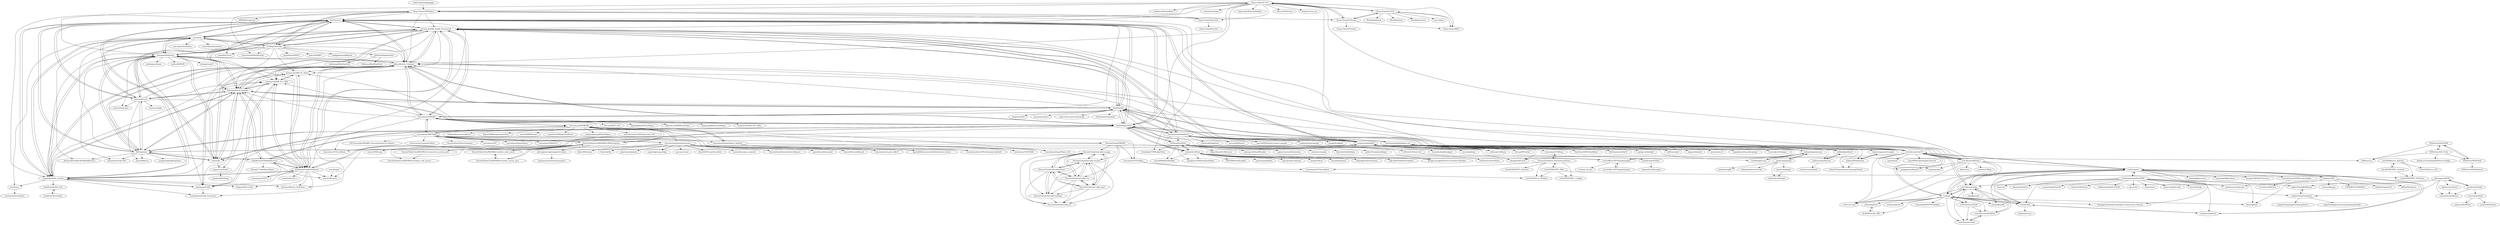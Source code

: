 digraph G {
"Chuyu-Team/VC-LTL" -> "Chuyu-Team/VC-LTL5"
"Chuyu-Team/VC-LTL" -> "Chuyu-Team/CPPHelper"
"Chuyu-Team/VC-LTL" -> "Chuyu-Team/YY-Thunks"
"Chuyu-Team/VC-LTL" -> "Chuyu-Team/NativeLib"
"Chuyu-Team/VC-LTL" -> "rwfpl/rewolf-wow64ext" ["e"=1]
"Chuyu-Team/VC-LTL" -> "SOUI2/soui"
"Chuyu-Team/VC-LTL" -> "netease-im/NIM_Duilib_Framework"
"Chuyu-Team/VC-LTL" -> "mohuihui/antispy" ["e"=1]
"Chuyu-Team/VC-LTL" -> "Chuyu-Team/MINT"
"Chuyu-Team/VC-LTL" -> "fanfeilong/cefutil"
"Chuyu-Team/VC-LTL" -> "fancycode/MemoryModule" ["e"=1]
"Chuyu-Team/VC-LTL" -> "blueantst/DuiVision"
"Chuyu-Team/VC-LTL" -> "Microsoft/Detours" ["e"=1]
"Chuyu-Team/VC-LTL" -> "hzqst/unicorn_pe" ["e"=1]
"Chuyu-Team/VC-LTL" -> "qdtroy/DuiLib_Ultimate"
"vczh-libraries/GacUI" -> "vczh-libraries/Release"
"vczh-libraries/GacUI" -> "duilib/duilib"
"vczh-libraries/GacUI" -> "vczh-libraries/Vlpp"
"vczh-libraries/GacUI" -> "gongminmin/KlayGE" ["e"=1]
"vczh-libraries/GacUI" -> "cnjinhao/nana" ["e"=1]
"vczh-libraries/GacUI" -> "vczh/gac"
"vczh-libraries/GacUI" -> "SOUI2/soui"
"vczh-libraries/GacUI" -> "netease-im/NIM_Duilib_Framework"
"vczh-libraries/GacUI" -> "weolar/miniblink49"
"vczh-libraries/GacUI" -> "vczh/vczh_toys" ["e"=1]
"vczh-libraries/GacUI" -> "vczh/tinymoe"
"vczh-libraries/GacUI" -> "ejoy/ejoy2d" ["e"=1]
"vczh-libraries/GacUI" -> "Chuyu-Team/VC-LTL"
"vczh-libraries/GacUI" -> "wuye9036/CppTemplateTutorial" ["e"=1]
"vczh-libraries/GacUI" -> "idea4good/GuiLite" ["e"=1]
"duilib/duilib" -> "netease-im/NIM_Duilib_Framework"
"duilib/duilib" -> "qdtroy/DuiLib_Ultimate"
"duilib/duilib" -> "SOUI2/soui"
"duilib/duilib" -> "weolar/miniblink49"
"duilib/duilib" -> "redrains/DuiLib_Redrain"
"duilib/duilib" -> "tencentyun/TIMSDK"
"duilib/duilib" -> "vczh-libraries/GacUI"
"duilib/duilib" -> "open-source-parsers/jsoncpp" ["e"=1]
"duilib/duilib" -> "fanfeilong/cefutil"
"duilib/duilib" -> "blueantst/DuiVision"
"duilib/duilib" -> "leethomason/tinyxml2" ["e"=1]
"duilib/duilib" -> "idea4good/GuiLite" ["e"=1]
"duilib/duilib" -> "chromiumembedded/cef"
"duilib/duilib" -> "wang-bin/QtAV" ["e"=1]
"duilib/duilib" -> "pocoproject/poco" ["e"=1]
"Chuyu-Team/VC-LTL5" -> "Chuyu-Team/YY-Thunks"
"Chuyu-Team/VC-LTL5" -> "Chuyu-Team/VC-LTL"
"Chuyu-Team/VC-LTL5" -> "Chuyu-Team/MINT"
"Chuyu-Team/VC-LTL5" -> "MiroKaku/Veil" ["e"=1]
"Chuyu-Team/VC-LTL5" -> "MiroKaku/ucxxrt" ["e"=1]
"Chuyu-Team/VC-LTL5" -> "jxy-s/stlkrn" ["e"=1]
"Chuyu-Team/VC-LTL5" -> "MiroKaku/libwsk" ["e"=1]
"TencentVideoCloudMLVBDev/webrtc_web_source" -> "TencentVideoCloudMLVBDev/webrtc_server_java"
"weolar/miniblink49" -> "duilib/duilib"
"weolar/miniblink49" -> "netease-im/NIM_Duilib_Framework"
"weolar/miniblink49" -> "NetDimension/NanUI" ["e"=1]
"weolar/miniblink49" -> "qdtroy/DuiLib_Ultimate"
"weolar/miniblink49" -> "SOUI2/soui"
"weolar/miniblink49" -> "quickjs-zh/QuickJS" ["e"=1]
"weolar/miniblink49" -> "cefsharp/CefSharp" ["e"=1]
"weolar/miniblink49" -> "cexer/wke"
"weolar/miniblink49" -> "BlzFans/wke"
"weolar/miniblink49" -> "fanfeilong/cefutil"
"weolar/miniblink49" -> "chromiumembedded/cef"
"weolar/miniblink49" -> "vczh-libraries/GacUI"
"weolar/miniblink49" -> "ldcsaa/HP-Socket" ["e"=1]
"weolar/miniblink49" -> "TonyChen56/WeChatRobot" ["e"=1]
"weolar/miniblink49" -> "idea4good/GuiLite" ["e"=1]
"viglucci/app-jcef-example" -> "dzikoysk/Pandomium"
"vczh-libraries/Release" -> "vczh-libraries/GacUI"
"vczh-libraries/Release" -> "duilib/duilib"
"vczh-libraries/Release" -> "vczh/vczh_toys" ["e"=1]
"vczh-libraries/Release" -> "vczh/GacUIBlog"
"vczh-libraries/Release" -> "qdtroy/DuiLib_Ultimate"
"vczh-libraries/Release" -> "netease-im/NIM_Duilib_Framework"
"vczh-libraries/Release" -> "cnjinhao/nana" ["e"=1]
"vczh-libraries/Release" -> "SOUI2/soui"
"vczh-libraries/Release" -> "vczh/gac"
"vczh-libraries/Release" -> "vczh-libraries/Vlpp"
"vczh-libraries/Release" -> "idealvin/co" ["e"=1]
"vczh-libraries/Release" -> "Chuyu-Team/VC-LTL"
"vczh-libraries/Release" -> "gongminmin/KlayGE" ["e"=1]
"vczh-libraries/Release" -> "weolar/miniblink49"
"vczh-libraries/Release" -> "vczh/tinymoe"
"tencentyun/MLVBSDK" -> "tencentyun/SuperPlayer_Android"
"tencentyun/MLVBSDK" -> "tencentyun/TRTCSDK"
"tencentyun/MLVBSDK" -> "tencentyun/TIMSDK"
"tencentyun/MLVBSDK" -> "tencentyun/UGSVSDK"
"tencentyun/MLVBSDK" -> "tencentyun/LiteAVProfessional_Android"
"tencentyun/MLVBSDK" -> "tencentyun/SuperPlayer_iOS" ["e"=1]
"tencentyun/MLVBSDK" -> "tencentyun/LiteAVProfessional_iOS"
"tencentyun/MLVBSDK" -> "sshiqiao/douyin-ios-objectc" ["e"=1]
"tencentyun/MLVBSDK" -> "TencentVideoCloudMLVBDev/MiniProgram"
"tencentyun/MLVBSDK" -> "Rogue24/JPImageresizerView" ["e"=1]
"tencentyun/MLVBSDK" -> "wwmz/WMZBanner" ["e"=1]
"tencentyun/MLVBSDK" -> "QuintGao/GKPageScrollView" ["e"=1]
"tencentyun/MLVBSDK" -> "changsanjiang/SJVideoPlayer" ["e"=1]
"tencentyun/TIMSDK" -> "netease-im/NIM_Duilib_Framework"
"tencentyun/TIMSDK" -> "tencentyun/TRTCSDK"
"tencentyun/TIMSDK" -> "duilib/duilib"
"tencentyun/TIMSDK" -> "qdtroy/DuiLib_Ultimate"
"tencentyun/TIMSDK" -> "tencentyun/MLVBSDK"
"tencentyun/TIMSDK" -> "SOUI2/soui"
"tencentyun/TIMSDK" -> "redrains/DuiLib_Redrain"
"tencentyun/TIMSDK" -> "Tencent/QMUI_iOS" ["e"=1]
"tencentyun/TIMSDK" -> "fanfeilong/cefutil"
"tencentyun/TIMSDK" -> "lipangit/JiaoZiVideoPlayer" ["e"=1]
"tencentyun/TIMSDK" -> "netease-im/NIM_PC_UIKit"
"tencentyun/TIMSDK" -> "nmgwddj/duilib_tutorial"
"tencentyun/TIMSDK" -> "SilenceLove/HXPhotoPicker" ["e"=1]
"tencentyun/TIMSDK" -> "zhpanvip/BannerViewPager" ["e"=1]
"tencentyun/TIMSDK" -> "netease-im/NIM_iOS_UIKit" ["e"=1]
"kbranigan/cJSON" -> "cnnewjohn/webbench"
"kbranigan/cJSON" -> "larryhe/tinyhttpd"
"kbranigan/cJSON" -> "lpabon/cmockery2"
"kbranigan/cJSON" -> "LippiOuYang/WebBench"
"kbranigan/cJSON" -> "LippiOuYang/Tinyhttpd"
"kbranigan/cJSON" -> "nmathewson/Libevent" ["e"=1]
"tencentyun/qcloud-documents" -> "tkestack/tke" ["e"=1]
"tencentyun/qcloud-documents" -> "polarismesh/polaris" ["e"=1]
"tencentyun/qcloud-documents" -> "tencentyun/TRTCSDK"
"tencentyun/qcloud-documents" -> "superedge/superedge" ["e"=1]
"tencentyun/qcloud-documents" -> "gocrane/crane" ["e"=1]
"tencentyun/qcloud-documents" -> "feiyu563/PrometheusAlert" ["e"=1]
"tencentyun/qcloud-documents" -> "tencentyun/TIMSDK"
"tencentyun/qcloud-documents" -> "prometheus/jmx_exporter" ["e"=1]
"tencentyun/qcloud-documents" -> "tencentyun/MLVBSDK"
"tencentyun/qcloud-documents" -> "TencentCloud/tencentcloud-sdk-java" ["e"=1]
"tencentyun/qcloud-documents" -> "open-falcon/falcon-plus" ["e"=1]
"tencentyun/qcloud-documents" -> "Tencent/TencentKona-8" ["e"=1]
"tencentyun/qcloud-documents" -> "tencentyun/cos-java-sdk-v5"
"tencentyun/qcloud-documents" -> "opsnull/follow-me-install-kubernetes-cluster" ["e"=1]
"tencentyun/qcloud-documents" -> "Qihoo360/wayne" ["e"=1]
"cloudwu/windsoul" -> "vczh/herodb"
"cloudwu/windsoul" -> "vczh/tinymoe"
"jeppeter/nsduilib" -> "gaodeng/BiuSetup"
"qdtroy/DuiLib_Ultimate" -> "netease-im/NIM_Duilib_Framework"
"qdtroy/DuiLib_Ultimate" -> "duilib/duilib"
"qdtroy/DuiLib_Ultimate" -> "redrains/DuiLib_Redrain"
"qdtroy/DuiLib_Ultimate" -> "SOUI2/soui"
"qdtroy/DuiLib_Ultimate" -> "nmgwddj/duilib_tutorial"
"qdtroy/DuiLib_Ultimate" -> "blueantst/DuiVision"
"qdtroy/DuiLib_Ultimate" -> "fanfeilong/cefutil"
"qdtroy/DuiLib_Ultimate" -> "karllen/cef3-duilib-YDDemo"
"qdtroy/DuiLib_Ultimate" -> "xfcanyue/DuiLib_DuiEditor"
"qdtroy/DuiLib_Ultimate" -> "BlzFans/wke"
"qdtroy/DuiLib_Ultimate" -> "juhuaguai/duilib"
"qdtroy/DuiLib_Ultimate" -> "netease-im/NIM_PC_UIKit"
"qdtroy/DuiLib_Ultimate" -> "netease-im/NIM_PC_Demo"
"qdtroy/DuiLib_Ultimate" -> "tencentyun/TIMSDK"
"qdtroy/DuiLib_Ultimate" -> "cexer/wke"
"redrains/DuiLib_Redrain" -> "qdtroy/DuiLib_Ultimate"
"redrains/DuiLib_Redrain" -> "BlzFans/wke"
"redrains/DuiLib_Redrain" -> "blueantst/DuiVision"
"redrains/DuiLib_Redrain" -> "karllen/cef3-duilib-YDDemo"
"redrains/DuiLib_Redrain" -> "CodeBees/CEFWebkitBrowser"
"redrains/DuiLib_Redrain" -> "netease-im/NIM_PC_UIKit"
"redrains/DuiLib_Redrain" -> "netease-im/NIM_Duilib_Framework"
"redrains/DuiLib_Redrain" -> "SOUI2/soui"
"redrains/DuiLib_Redrain" -> "cexer/wke"
"redrains/DuiLib_Redrain" -> "juhuaguai/duilib"
"redrains/DuiLib_Redrain" -> "fanfeilong/cefutil"
"redrains/DuiLib_Redrain" -> "setoutsoft/soui"
"redrains/DuiLib_Redrain" -> "nmgwddj/duilib_tutorial"
"redrains/DuiLib_Redrain" -> "duilib/duilib"
"redrains/DuiLib_Redrain" -> "netease-im/NIM_PC_Demo"
"fanfeilong/cefutil" -> "CodeBees/CEFWebkitBrowser"
"fanfeilong/cefutil" -> "tishion/QCefView"
"fanfeilong/cefutil" -> "chromiumembedded/cef"
"fanfeilong/cefutil" -> "redrains/DuiLib_Redrain"
"fanfeilong/cefutil" -> "netease-im/NIM_Duilib_Framework"
"fanfeilong/cefutil" -> "karllen/cef3-duilib-YDDemo"
"fanfeilong/cefutil" -> "qdtroy/DuiLib_Ultimate"
"fanfeilong/cefutil" -> "BlzFans/wke"
"fanfeilong/cefutil" -> "acristoffers/CEF3SimpleSample"
"fanfeilong/cefutil" -> "CefView/QCefView"
"fanfeilong/cefutil" -> "cexer/wke"
"fanfeilong/cefutil" -> "SOUI2/soui"
"fanfeilong/cefutil" -> "netease-im/NIM_PC_Demo"
"fanfeilong/cefutil" -> "duilib/duilib"
"fanfeilong/cefutil" -> "sanwer/Browser"
"dzikoysk/Pandomium" -> "Panda-Programming-Language/Panda" ["e"=1]
"dzikoysk/Pandomium" -> "viglucci/app-jcef-example"
"chromiumembedded/cef" -> "fanfeilong/cefutil"
"chromiumembedded/cef" -> "netease-im/NIM_Duilib_Framework"
"chromiumembedded/cef" -> "duilib/duilib"
"chromiumembedded/cef" -> "weolar/miniblink49"
"chromiumembedded/cef" -> "CefView/QCefView"
"chromiumembedded/cef" -> "chromiumembedded/java-cef"
"chromiumembedded/cef" -> "cztomczak/cefpython" ["e"=1]
"chromiumembedded/cef" -> "qdtroy/DuiLib_Ultimate"
"chromiumembedded/cef" -> "microsoft/Detours" ["e"=1]
"chromiumembedded/cef" -> "tishion/QCefView"
"chromiumembedded/cef" -> "microsoft/Windows-classic-samples" ["e"=1]
"chromiumembedded/cef" -> "SOUI2/soui"
"chromiumembedded/cef" -> "cefsharp/CefSharp" ["e"=1]
"chromiumembedded/cef" -> "zaphoyd/websocketpp" ["e"=1]
"chromiumembedded/cef" -> "google/breakpad" ["e"=1]
"iUIShop/LibUIDK" -> "JeanPenty/SKINUI"
"iUIShop/LibUIDK" -> "soui3/soui"
"iUIShop/LibUIDK" -> "baita00/CChart"
"iUIShop/LibUIDK" -> "netease-im/NIM_Duilib_Framework"
"iUIShop/LibUIDK" -> "SOUI2/soui"
"iUIShop/LibUIDK" -> "nmgwddj/duilib_tutorial"
"iUIShop/LibUIDK" -> "jwhu1024/MFC"
"iUIShop/LibUIDK" -> "qdtroy/DuiLib_Ultimate"
"iUIShop/LibUIDK" -> "JelinYao/HttpInterface"
"iUIShop/LibUIDK" -> "TonyChen56/HackerTools" ["e"=1]
"iUIShop/LibUIDK" -> "anhkgg/SuperDllHijack" ["e"=1]
"iUIShop/LibUIDK" -> "blueantst/DuiVision"
"iUIShop/LibUIDK" -> "Chuyu-Team/CPPHelper"
"iUIShop/LibUIDK" -> "netease-im/NIM_PC_Demo"
"iUIShop/LibUIDK" -> "redrains/DuiLib_Redrain"
"CefView/QCefView" -> "winsoft666/QCefWidget" ["e"=1]
"CefView/QCefView" -> "CefView/CefViewCore"
"CefView/QCefView" -> "tishion/QCefView"
"CefView/QCefView" -> "wangwenx190/framelesshelper" ["e"=1]
"CefView/QCefView" -> "fanfeilong/cefutil"
"CefView/QCefView" -> "qtdevs/FramelessHelper" ["e"=1]
"CefView/QCefView" -> "buzzySmile/qBreakpad" ["e"=1]
"CefView/QCefView" -> "uwerat/qskinny" ["e"=1]
"CefView/QCefView" -> "Bringer-of-Light/Qt-Nice-Frameless-Window" ["e"=1]
"CefView/QCefView" -> "KikyoShaw/QCefBrowser"
"CefView/QCefView" -> "antonypro/QGoodWindow" ["e"=1]
"CefView/QCefView" -> "gamecreature/QtAwesome" ["e"=1]
"CefView/QCefView" -> "stachenov/quazip" ["e"=1]
"CefView/QCefView" -> "Skycoder42/QHotkey" ["e"=1]
"CefView/QCefView" -> "Greedysky/TTKWidgetTools" ["e"=1]
"lordsergioinspa/FreeNOS" -> "vczh/tinymoe"
"lordsergioinspa/FreeNOS" -> "zouxiaohang/TinySTL" ["e"=1]
"lordsergioinspa/FreeNOS" -> "hurley25/Hurlex-II" ["e"=1]
"lordsergioinspa/FreeNOS" -> "vczh/herodb"
"lordsergioinspa/FreeNOS" -> "LippiOuYang/WebBench"
"lordsergioinspa/FreeNOS" -> "nieklinnenbank/FreeNOS" ["e"=1]
"lordsergioinspa/FreeNOS" -> "LippiOuYang/Tinyhttpd"
"lordsergioinspa/FreeNOS" -> "cloudwu/windsoul"
"lordsergioinspa/FreeNOS" -> "nmathewson/Libevent" ["e"=1]
"lordsergioinspa/FreeNOS" -> "qiniu/cerl" ["e"=1]
"lordsergioinspa/FreeNOS" -> "ideawu/sim" ["e"=1]
"lordsergioinspa/FreeNOS" -> "ghostrong/leetcode"
"lordsergioinspa/FreeNOS" -> "herumi/xbyak" ["e"=1]
"lordsergioinspa/FreeNOS" -> "dutor/stl" ["e"=1]
"lordsergioinspa/FreeNOS" -> "ldaochen/yfs2012" ["e"=1]
"vczh/tinymoe" -> "vczh/herodb"
"vczh/tinymoe" -> "vczh/gac"
"vczh/tinymoe" -> "vczh/vczh_toys" ["e"=1]
"vczh/tinymoe" -> "cloudwu/windsoul"
"vczh/tinymoe" -> "yinwang0/yin" ["e"=1]
"vczh/tinymoe" -> "lordsergioinspa/FreeNOS"
"vczh/tinymoe" -> "FrozenGene/LLVMPascalCompiler"
"vczh/tinymoe" -> "Ninputer/VBF"
"vczh/tinymoe" -> "vczh-libraries/Vlpp"
"vczh/tinymoe" -> "vczh-libraries/GacUI"
"vczh/tinymoe" -> "forhappy/A-Detailed-Cplusplus-Concurrency-Tutorial" ["e"=1]
"vczh/tinymoe" -> "yinwang0/ydiff" ["e"=1]
"vczh/tinymoe" -> "yinwang0/pysonar2" ["e"=1]
"vczh/tinymoe" -> "yinwang0/lightsabers" ["e"=1]
"vczh/tinymoe" -> "huangz1990/SICP-answers" ["e"=1]
"Ninputer/VBF" -> "vczh/tinymoe"
"Ninputer/VBF" -> "fanzhidongyzby/cit" ["e"=1]
"Ninputer/VBF" -> "JeffreyZhao/jscex" ["e"=1]
"Ninputer/VBF" -> "vinzenz/libpypa"
"Ninputer/VBF" -> "yinwang0/yin" ["e"=1]
"Ninputer/VBF" -> "CNMDR3G/CNMDR3G"
"Ninputer/VBF" -> "vczh-libraries/Vlpp"
"cexer/wke" -> "BlzFans/wke"
"cexer/wke" -> "redrains/DuiLib_Redrain"
"cexer/wke" -> "fanfeilong/cefutil"
"cexer/wke" -> "SOUI2/soui"
"cexer/wke" -> "blueantst/DuiVision"
"cexer/wke" -> "qdtroy/DuiLib_Ultimate"
"cexer/wke" -> "jeppeter/nsduilib"
"SOUI2/soui" -> "soui3/soui"
"SOUI2/soui" -> "qdtroy/DuiLib_Ultimate"
"SOUI2/soui" -> "blueantst/DuiVision"
"SOUI2/soui" -> "netease-im/NIM_Duilib_Framework"
"SOUI2/soui" -> "duilib/duilib"
"SOUI2/soui" -> "setoutsoft/soui"
"SOUI2/soui" -> "redrains/DuiLib_Redrain"
"SOUI2/soui" -> "BlzFans/wke"
"SOUI2/soui" -> "cexer/wke"
"SOUI2/soui" -> "iUIShop/LibUIDK"
"SOUI2/soui" -> "karllen/cef3-duilib-YDDemo"
"SOUI2/soui" -> "fanfeilong/cefutil"
"SOUI2/soui" -> "nmgwddj/duilib_tutorial"
"SOUI2/soui" -> "netease-im/NIM_PC_UIKit"
"SOUI2/soui" -> "weolar/miniblink49"
"soui3/soui" -> "SOUI2/soui"
"soui3/soui" -> "soui4/soui"
"soui3/soui" -> "soui-demo/SouiEditor"
"soui3/soui" -> "iUIShop/LibUIDK"
"soui3/soui" -> "soui3-demo/SouiEditor"
"soui3/soui" -> "netease-im/NIM_Duilib_Framework"
"soui3/soui" -> "nmgwddj/duilib_tutorial"
"soui3/soui" -> "zhichao281/duilib-MiniBlinkBrowser"
"soui3/soui" -> "baita00/CChart"
"soui3/soui" -> "setoutsoft/soui"
"soui3/soui" -> "qdtroy/DuiLib_Ultimate"
"soui3/soui" -> "blueantst/DuiVision"
"dzikoysk/pandomium" -> "panda-lang/panda"
"dzikoysk/pandomium" -> "CodeBrig/Journey"
"cretz/doogie" -> "sanwer/Browser"
"netease-im/NIM_Duilib_Framework" -> "qdtroy/DuiLib_Ultimate"
"netease-im/NIM_Duilib_Framework" -> "duilib/duilib"
"netease-im/NIM_Duilib_Framework" -> "nmgwddj/duilib_tutorial"
"netease-im/NIM_Duilib_Framework" -> "SOUI2/soui"
"netease-im/NIM_Duilib_Framework" -> "tencentyun/TIMSDK"
"netease-im/NIM_Duilib_Framework" -> "redrains/DuiLib_Redrain"
"netease-im/NIM_Duilib_Framework" -> "fanfeilong/cefutil"
"netease-im/NIM_Duilib_Framework" -> "netease-im/NIM_PC_Demo"
"netease-im/NIM_Duilib_Framework" -> "karllen/cef3-duilib-YDDemo"
"netease-im/NIM_Duilib_Framework" -> "soui3/soui"
"netease-im/NIM_Duilib_Framework" -> "iUIShop/LibUIDK"
"netease-im/NIM_Duilib_Framework" -> "netease-im/NIM_PC_UIKit"
"netease-im/NIM_Duilib_Framework" -> "blueantst/DuiVision"
"netease-im/NIM_Duilib_Framework" -> "weolar/miniblink49"
"netease-im/NIM_Duilib_Framework" -> "chromiumembedded/cef"
"karllen/cef3-duilib-YDDemo" -> "CodeBees/CEFWebkitBrowser"
"karllen/cef3-duilib-YDDemo" -> "nmgwddj/duilib_tutorial"
"karllen/cef3-duilib-YDDemo" -> "redrains/DuiLib_Redrain"
"karllen/cef3-duilib-YDDemo" -> "sanwer/Browser"
"karllen/cef3-duilib-YDDemo" -> "netease-im/NIM_PC_Demo"
"karllen/cef3-duilib-YDDemo" -> "juhuaguai/duilib"
"karllen/cef3-duilib-YDDemo" -> "netease-im/NIM_PC_UIKit"
"karllen/cef3-duilib-YDDemo" -> "netease-im/NIM_Duilib_Framework"
"karllen/cef3-duilib-YDDemo" -> "fanfeilong/cefutil"
"karllen/cef3-duilib-YDDemo" -> "xfcanyue/DuiLib_DuiEditor"
"karllen/cef3-duilib-YDDemo" -> "qdtroy/DuiLib_Ultimate"
"karllen/cef3-duilib-YDDemo" -> "xiaonaiquan/CEF3"
"karllen/cef3-duilib-YDDemo" -> "wanttobeno/Duilib_Extension"
"karllen/cef3-duilib-YDDemo" -> "caozhiyi/DuiLib_c"
"karllen/cef3-duilib-YDDemo" -> "bingwin/MicroChat" ["e"=1]
"pili-engineering/wxapp-live-demo" -> "duanyanyun/weixin-live-project"
"NERvGear/NERvSDK" -> "NERvGear/NERvHub"
"NERvGear/NERvSDK" -> "NERvGear/SAO-Utils"
"NERvGear/NERvSDK" -> "GPBeta/nc.js"
"LiteAVSDK/TRTC_Web" -> "LiteAVSDK/TRTC_Windows"
"LiteAVSDK/TRTC_Web" -> "LiteAVSDK/TRTC_UniApp"
"LiteAVSDK/TRTC_Web" -> "TencentCloud/trtc-education-electron"
"LiteAVSDK/TRTC_Web" -> "LiteAVSDK/Live_WXMini"
"TencentCloud/trtc-education-electron" -> "LiteAVSDK/TRTC_Electron"
"TencentCloud/trtc-education-electron" -> "LiteAVSDK/TRTC_UniApp"
"TencentCloud/trtc-education-electron" -> "tencentyun/TUIRoom"
"TencentCloud/trtc-education-electron" -> "tencentyun/TUIVoiceRoom"
"TencentCloud/trtc-education-electron" -> "LiteAVSDK/Live_WXMini"
"TencentCloud/trtc-education-electron" -> "LiteAVSDK/TRTC_Web"
"Chuyu-Team/NativeLib" -> "Chuyu-Team/CPPHelper"
"Chuyu-Team/NativeLib" -> "Chuyu-Team/DirectUI"
"NERvGear/SAO-Utils" -> "NERvGear/NERvSDK"
"NERvGear/SAO-Utils" -> "NERvGear/NERvHub"
"NERvGear/SAO-Utils" -> "Mashiro-Sorata/AudioDVServer-Plugin"
"NERvGear/SAO-Utils" -> "GPBeta/nc.js"
"TencentVideoCloudMLVBDev/webrtc_server_java" -> "TencentVideoCloudMLVBDev/webrtc_web_source"
"TencentVideoCloudMLVBDev/webrtc_server_java" -> "TencentVideoCloudMLVBDev/MiniProgram"
"tencentyun/TRTCSDK" -> "tencentyun/TIMSDK"
"tencentyun/TRTCSDK" -> "tencentyun/MLVBSDK"
"tencentyun/TRTCSDK" -> "TencentVideoCloudMLVBDev/MiniProgram"
"tencentyun/TRTCSDK" -> "tencentyun/qcloud-documents"
"tencentyun/TRTCSDK" -> "tencentyun/SuperPlayer_Android"
"tencentyun/TRTCSDK" -> "tencentyun/TIC"
"tencentyun/TRTCSDK" -> "tencentyun/SuperPlayer" ["e"=1]
"tencentyun/TRTCSDK" -> "tencentyun/TUICalling"
"tencentyun/TRTCSDK" -> "TencentCloud/TIMSDK"
"tencentyun/TRTCSDK" -> "tencentyun/TWebLive"
"tencentyun/TRTCSDK" -> "RTC-Developer/WebRTC-Documentation-in-Chinese" ["e"=1]
"tencentyun/TRTCSDK" -> "tencentyun/TUILiveRoom"
"tencentyun/TRTCSDK" -> "tencentyun/LiteAVProfessional_Android"
"tencentyun/TRTCSDK" -> "starrtc/starrtc-android-demo" ["e"=1]
"tencentyun/TRTCSDK" -> "Tencent/Face2FaceTranslator" ["e"=1]
"ysboss/tinyhttpd" -> "ysboss/cJSONFiles"
"ysboss/tinyhttpd" -> "ysboss/Webbench"
"juhuaguai/duilib" -> "wanttobeno/Duilib_Extension"
"juhuaguai/duilib" -> "netease-im/NIM_PC_UIKit"
"juhuaguai/duilib" -> "nmgwddj/duilib_tutorial"
"setoutsoft/soui" -> "blueantst/DuiVision"
"setoutsoft/soui" -> "SOUI2/soui"
"setoutsoft/soui" -> "BlzFans/wke"
"setoutsoft/soui" -> "redrains/DuiLib_Redrain"
"setoutsoft/soui" -> "soui3/soui"
"setoutsoft/soui" -> "china520/sharpui"
"setoutsoft/soui" -> "netease-im/NIM_PC_UIKit"
"setoutsoft/soui" -> "zsummer/log4z" ["e"=1]
"setoutsoft/soui" -> "miniwebkit/src"
"setoutsoft/soui" -> "qdtroy/DuiLib_Ultimate"
"setoutsoft/soui" -> "duilib/duilib"
"TencentCloud/TIMSDK" -> "TencentCloud/chat-uikit-uniapp"
"TencentCloud/TIMSDK" -> "TencentCloud/chat-uikit-wechat"
"TencentCloud/TIMSDK" -> "TencentCloud/chat-uikit-vue"
"TencentCloud/TIMSDK" -> "tencentyun/TUIRoom"
"TencentCloud/TIMSDK" -> "tencentyun/TUICalling"
"TencentCloud/TIMSDK" -> "tencentyun/TUILiveRoom"
"netease-im/NIM_PC_Demo" -> "netease-im/NIM_PC_UIKit"
"netease-im/NIM_PC_Demo" -> "karllen/cef3-duilib-YDDemo"
"zuhd-org/easyloggingpp" -> "Chuyu-Team/CPPHelper"
"netease-im/NIM_PC_UIKit" -> "netease-im/NIM_PC_Demo"
"netease-im/NIM_PC_UIKit" -> "juhuaguai/duilib"
"netease-im/NIM_PC_UIKit" -> "redrains/DuiLib_Redrain"
"netease-im/NIM_PC_UIKit" -> "jeppeter/nsduilib"
"netease-im/NIM_PC_UIKit" -> "karllen/cef3-duilib-YDDemo"
"Chuyu-Team/CPPHelper" -> "Chuyu-Team/NativeLib"
"Chuyu-Team/CPPHelper" -> "Chuyu-Team/VC-LTL"
"Chuyu-Team/CPPHelper" -> "iUIShop/LibUIDK"
"Chuyu-Team/CPPHelper" -> "qdtroy/DuiLib_Ultimate"
"Chuyu-Team/CPPHelper" -> "Chuyu-Team/YY-Thunks"
"Chuyu-Team/CPPHelper" -> "SOUI2/soui"
"Chuyu-Team/CPPHelper" -> "netease-im/NIM_Duilib_Framework"
"Chuyu-Team/CPPHelper" -> "TonyChen56/HackerTools" ["e"=1]
"Chuyu-Team/CPPHelper" -> "nmgwddj/duilib_tutorial"
"Chuyu-Team/CPPHelper" -> "MXWXZ/CryptoLib"
"Chuyu-Team/CPPHelper" -> "Greedysky/TTKWidgetTools" ["e"=1]
"Chuyu-Team/YY-Thunks" -> "Chuyu-Team/VC-LTL5"
"Chuyu-Team/YY-Thunks" -> "Chuyu-Team/MINT"
"Chuyu-Team/YY-Thunks" -> "Chuyu-Team/VC-LTL"
"Chuyu-Team/YY-Thunks" -> "Chuyu-Team/YY-Guard"
"nmgwddj/duilib_tutorial" -> "karllen/cef3-duilib-YDDemo"
"nmgwddj/duilib_tutorial" -> "netease-im/NIM_Duilib_Framework"
"nmgwddj/duilib_tutorial" -> "qdtroy/DuiLib_Ultimate"
"nmgwddj/duilib_tutorial" -> "juhuaguai/duilib"
"nmgwddj/duilib_tutorial" -> "xfcanyue/DuiLib_DuiEditor"
"nmgwddj/duilib_tutorial" -> "wanttobeno/Duilib_Extension"
"nmgwddj/duilib_tutorial" -> "fawdlstty/DuiLib_Faw"
"nmgwddj/duilib_tutorial" -> "redrains/DuiLib_Redrain"
"nmgwddj/duilib_tutorial" -> "bingwin/MicroChat" ["e"=1]
"nmgwddj/duilib_tutorial" -> "netease-im/NIM_PC_UIKit"
"nmgwddj/duilib_tutorial" -> "soui3/soui"
"nmgwddj/duilib_tutorial" -> "soui4/soui"
"nmgwddj/duilib_tutorial" -> "blueantst/DuiVision"
"nmgwddj/duilib_tutorial" -> "netease-im/NIM_PC_Demo"
"nmgwddj/duilib_tutorial" -> "SOUI2/soui"
"Chuyu-Team/MINT" -> "Chuyu-Team/VC-LTL5"
"FrozenGene/LLVMPascalCompiler" -> "Leviathan1995/Soo" ["e"=1]
"soui4/soui" -> "soui4-demo/SouiEditor"
"vczh/herodb" -> "cloudwu/windsoul"
"vczh/herodb" -> "vczh/tinymoe"
"vczh/herodb" -> "vczh/gac"
"vczh/herodb" -> "QingYun/tracer"
"TencentVideoCloudMLVBDev/MiniProgram" -> "TencentVideoCloudMLVBDev/webrtc_server_java"
"TencentVideoCloudMLVBDev/MiniProgram" -> "TencentVideoCloudMLVBDev/roomservice_server_java"
"TencentVideoCloudMLVBDev/MiniProgram" -> "TencentVideoCloudMLVBDev/webrtc_web_source"
"TencentVideoCloudMLVBDev/MiniProgram" -> "pili-engineering/wxapp-live-demo"
"TencentVideoCloudMLVBDev/MiniProgram" -> "TencentVideoCloudMLVBDev/webexe_web_source"
"TencentVideoCloudMLVBDev/MiniProgram" -> "runner365/livego" ["e"=1]
"TencentVideoCloudMLVBDev/MiniProgram" -> "tencentyun/MLVBSDK"
"TencentVideoCloudMLVBDev/MiniProgram" -> "tencentyun/TRTCSDK"
"TencentVideoCloudMLVBDev/roomservice_server_java" -> "TencentVideoCloudMLVBDev/webexe_web_source"
"JelinYao/HttpInterface" -> "balloonwj/HttpClientLib"
"JelinYao/HttpInterface" -> "Goblenus/WinHttpClient"
"tishion/QCefView" -> "winsoft666/QCefWidget" ["e"=1]
"tishion/QCefView" -> "CefView/QCefView"
"tishion/QCefView" -> "hiitiger/QtCef" ["e"=1]
"tishion/QCefView" -> "fanfeilong/cefutil"
"tishion/QCefView" -> "Bringer-of-Light/Qt-Nice-Frameless-Window" ["e"=1]
"tishion/QCefView" -> "linuxdeepin/qcef"
"tishion/QCefView" -> "joinAero/qtcefclient"
"tishion/QCefView" -> "wangwenx190/framelesshelper" ["e"=1]
"tishion/QCefView" -> "zhulingbiezhi/cef-chrome"
"tishion/QCefView" -> "Skycoder42/QtAutoUpdater" ["e"=1]
"tishion/QCefView" -> "GPBeta/nc.js"
"tishion/QCefView" -> "acristoffers/CEF3SimpleSample"
"tishion/QCefView" -> "MEONMedical/Log4Qt" ["e"=1]
"tishion/QCefView" -> "paulovap/qtpdfium" ["e"=1]
"tishion/QCefView" -> "qtproject/qt-solutions" ["e"=1]
"vczh/gac" -> "vczh/herodb"
"vczh/gac" -> "vczh/tinymoe"
"vczh/gac" -> "vczh-libraries/GacJS"
"vczh/gac" -> "vczh-libraries/GacUI"
"vczh/gac" -> "vczh-libraries/Vlpp"
"vczh/gac" -> "vczh/vczh_toys" ["e"=1]
"vczh/gac" -> "cloudwu/ejoy2d" ["e"=1]
"vczh/gac" -> "darkfall/Gaclib_OSX"
"vczh/gac" -> "yinwang0/yin" ["e"=1]
"vczh/gac" -> "forhappy/A-Detailed-Cplusplus-Concurrency-Tutorial" ["e"=1]
"vczh/gac" -> "waynebaby/MVVM-Sidekick" ["e"=1]
"vczh/gac" -> "milizhang/XGac"
"vczh/gac" -> "vczh-libraries/Tools"
"vczh/gac" -> "yinwang0/ydiff" ["e"=1]
"vczh/gac" -> "vczh-libraries/Workflow"
"TencentCloud/chat-uikit-react" -> "TencentCloud/chat-uikit-wechat"
"TencentCloud/chat-uikit-react" -> "TencentCloud/chat-uikit-vue"
"TencentCloud/chat-uikit-react" -> "TencentCloud/chat-uikit-uniapp"
"TencentCloud/chat-uikit-react" -> "TencentCloud/chat-uikit-ios"
"TencentCloud/chat-uikit-react" -> "TencentCloud/chat-uikit-android"
"TencentCloud/chat-uikit-react" -> "TencentCloud/chat-uikit-flutter"
"TencentCloud/chat-uikit-uniapp" -> "TencentCloud/chat-uikit-vue"
"TencentCloud/chat-uikit-uniapp" -> "TencentCloud/chat-uikit-wechat"
"TencentCloud/chat-uikit-uniapp" -> "TencentCloud/chat-uikit-react"
"TencentCloud/chat-uikit-uniapp" -> "TencentCloud/chat-uikit-android"
"TencentCloud/chat-uikit-uniapp" -> "TencentCloud/chat-uikit-ios"
"TencentCloud/chat-uikit-uniapp" -> "TencentCloud/chat-uikit-flutter"
"tencentyun/TUIRoom" -> "TencentCloud/trtc-education-electron"
"vczh-libraries/Vlpp" -> "vczh-libraries/Workflow"
"vczh-libraries/Vlpp" -> "vczh-libraries/Tools"
"vczh-libraries/Vlpp" -> "vczh-libraries/GacUI"
"vczh-libraries/Vlpp" -> "vczh/gac"
"vczh-libraries/Vlpp" -> "vczh-libraries/GacJS"
"vczh-libraries/Vlpp" -> "vczh/tinymoe"
"vczh-libraries/Vlpp" -> "vczh/vczh_toys" ["e"=1]
"vczh-libraries/Vlpp" -> "wgtdkp/wgtcc" ["e"=1]
"vczh-libraries/Vlpp" -> "vczh/herodb"
"blueantst/DuiVision" -> "SOUI2/soui"
"blueantst/DuiVision" -> "redrains/DuiLib_Redrain"
"blueantst/DuiVision" -> "setoutsoft/soui"
"blueantst/DuiVision" -> "qdtroy/DuiLib_Ultimate"
"blueantst/DuiVision" -> "blueantst/Script.NET"
"blueantst/DuiVision" -> "BlzFans/wke"
"blueantst/DuiVision" -> "china520/sharpui"
"blueantst/DuiVision" -> "netease-im/NIM_Duilib_Framework"
"blueantst/DuiVision" -> "cexer/wke"
"blueantst/DuiVision" -> "dustpg/LongUI" ["e"=1]
"blueantst/DuiVision" -> "nmgwddj/duilib_tutorial"
"blueantst/DuiVision" -> "karllen/cef3-duilib-YDDemo"
"blueantst/DuiVision" -> "juhuaguai/duilib"
"blueantst/DuiVision" -> "caidongyun/lomox"
"blueantst/DuiVision" -> "simdsoft/REDM"
"acristoffers/CEF3SimpleSample" -> "acristoffers/CEFSimpleSample"
"acristoffers/CEF3SimpleSample" -> "fanfeilong/cefutil"
"acristoffers/CEF3SimpleSample" -> "cretz/qt_cef_poc" ["e"=1]
"acristoffers/CEF3SimpleSample" -> "tishion/QCefView"
"CodeBees/CEFWebkitBrowser" -> "karllen/cef3-duilib-YDDemo"
"CodeBees/CEFWebkitBrowser" -> "sanwer/Browser"
"CodeBees/CEFWebkitBrowser" -> "redrains/DuiLib_Redrain"
"CodeBees/CEFWebkitBrowser" -> "fanfeilong/cefutil"
"CodeBees/CEFWebkitBrowser" -> "xiaonaiquan/CEF3"
"CodeBees/CEFWebkitBrowser" -> "liulong3712/duilibcefdemo"
"fawdlstty/DuiLib_Faw" -> "fawdlstty/NetToolbox"
"fawdlstty/NetToolbox" -> "fawdlstty/DuiLib_Faw"
"tencentyun/SuperPlayer_Android" -> "tencentyun/LiteAVProfessional_Android"
"tencentyun/SuperPlayer_Android" -> "tencentyun/MLVBSDK"
"tencentyun/SuperPlayer_Android" -> "tencentyun/UGSVSDK"
"tencentyun/SuperPlayer_Android" -> "tencentyun/SuperPlayer_iOS" ["e"=1]
"BlzFans/wke" -> "cexer/wke"
"BlzFans/wke" -> "redrains/DuiLib_Redrain"
"BlzFans/wke" -> "setoutsoft/soui"
"BlzFans/wke" -> "fanfeilong/cefutil"
"BlzFans/wke" -> "CodeBees/CEFWebkitBrowser"
"BlzFans/wke" -> "blueantst/DuiVision"
"BlzFans/wke" -> "miniwebkit/src"
"BlzFans/wke" -> "SOUI2/soui"
"BlzFans/wke" -> "qdtroy/DuiLib_Ultimate"
"BlzFans/wke" -> "xiangwangfeng/httpclient"
"BlzFans/wke" -> "blueantst/Script.NET"
"BlzFans/wke" -> "weolar/miniblink49"
"BlzFans/wke" -> "soui3/soui"
"BlzFans/wke" -> "zhichao281/duilib-MiniBlinkBrowser"
"TencentCloud/chat-uikit-wechat" -> "TencentCloud/chat-uikit-vue"
"TencentCloud/chat-uikit-wechat" -> "TencentCloud/chat-uikit-react"
"TencentCloud/chat-uikit-wechat" -> "TencentCloud/chat-uikit-uniapp"
"TencentCloud/chat-uikit-wechat" -> "TencentCloud/chat-uikit-ios"
"TencentCloud/chat-uikit-wechat" -> "TencentCloud/chat-uikit-android"
"TencentCloud/chat-uikit-wechat" -> "TencentCloud/chat-uikit-flutter"
"LippiOuYang/WebBench" -> "LippiOuYang/Tinyhttpd"
"larryhe/tinyhttpd" -> "cnnewjohn/webbench"
"larryhe/tinyhttpd" -> "ysboss/tinyhttpd"
"larryhe/tinyhttpd" -> "kbranigan/cJSON"
"LiteAVSDK/Live_Android" -> "LiteAVSDK/Live_iOS"
"LiteAVSDK/Live_Android" -> "LiteAVSDK/TRTC_Android"
"LiteAVSDK/Live_Android" -> "LiteAVSDK/TRTC_Windows"
"LiteAVSDK/TRTC_Android" -> "LiteAVSDK/Live_Android"
"LiteAVSDK/TRTC_Android" -> "LiteAVSDK/TRTC_Windows"
"jcefbuild/jcefbuild" -> "jcefmaven/jcefmaven"
"jcefbuild/jcefbuild" -> "chromiumembedded/java-cef"
"vczh-libraries/GacJS" -> "vczh-libraries/Tools"
"vczh-libraries/GacJS" -> "vczh-libraries/Workflow"
"vczh-libraries/GacJS" -> "vczh/gac"
"LippiOuYang/Tinyhttpd" -> "LippiOuYang/WebBench"
"LippiOuYang/Tinyhttpd" -> "LippiOuYang/LippiOuYang.github.io"
"LippiOuYang/Tinyhttpd" -> "LippiOuYang/practical-programming-books"
"acristoffers/CEFSimpleSample" -> "acristoffers/CEF3SimpleSample"
"chromiumembedded/java-cef" -> "jcefbuild/jcefbuild"
"chromiumembedded/java-cef" -> "dzikoysk/pandomium"
"chromiumembedded/java-cef" -> "JetBrains/jcef"
"chromiumembedded/java-cef" -> "jcefmaven/jcefmaven"
"chromiumembedded/java-cef" -> "dzikoysk/Pandomium"
"chromiumembedded/java-cef" -> "viglucci/app-jcef-example"
"chromiumembedded/java-cef" -> "CodeBrig/Journey"
"chromiumembedded/java-cef" -> "chromiumembedded/cef"
"chromiumembedded/java-cef" -> "Panda-Programming-Language/Panda" ["e"=1]
"chromiumembedded/java-cef" -> "mkpaz/atlantafx" ["e"=1]
"chromiumembedded/java-cef" -> "montoyo/mcef" ["e"=1]
"chromiumembedded/java-cef" -> "openjfx/javafx-gradle-plugin" ["e"=1]
"chromiumembedded/java-cef" -> "fvarrui/JavaPackager" ["e"=1]
"NERvGear/NERvHub" -> "NERvGear/NERvSDK"
"NERvGear/NERvHub" -> "NERvGear/NERvManual"
"tencentyun/TUICalling" -> "tencentyun/TUIVoiceRoom"
"tencentyun/TUICalling" -> "LiteAVSDK/Live_WXMini"
"panda-lang/panda" -> "dzikoysk/pandomium"
"panda-lang/panda" -> "panda-lang/light"
"panda-lang/panda" -> "dzikoysk/advent-of-code"
"panda-lang/panda" -> "dzikoysk/wildskript"
"panda-lang/panda" -> "dzikoysk/sqiffy" ["e"=1]
"lpabon/cmockery2" -> "cnnewjohn/webbench"
"vczh-libraries/Workflow" -> "vczh-libraries/Tools"
"vczh-libraries/Workflow" -> "vczh-libraries/Vlpp"
"TencentCloud/chat-uikit-android" -> "TencentCloud/chat-uikit-ios"
"TencentCloud/chat-uikit-android" -> "TencentCloud/chat-uikit-flutter"
"TencentCloud/chat-uikit-vue" -> "TencentCloud/chat-uikit-wechat"
"TencentCloud/chat-uikit-vue" -> "TencentCloud/chat-uikit-uniapp"
"TencentCloud/chat-uikit-vue" -> "TencentCloud/chat-uikit-react"
"TencentCloud/chat-uikit-vue" -> "TencentCloud/chat-uikit-ios"
"TencentCloud/chat-uikit-vue" -> "TencentCloud/chat-uikit-android"
"TencentCloud/chat-uikit-vue" -> "TencentCloud/chat-uikit-flutter"
"panda-lang/light" -> "dzikoysk/wildskript"
"CodeBrig/Journey" -> "dzikoysk/pandomium"
"TencentCloud/chat-uikit-flutter" -> "TencentCloud/chat-uikit-ios"
"TencentCloud/chat-uikit-flutter" -> "TencentCloud/chat-uikit-android"
"TencentCloud/chat-uikit-flutter" -> "TencentCloud/chat-uikit-wechat"
"TencentCloud/chat-uikit-flutter" -> "TencentCloud/chat-uikit-react"
"TencentCloud/chat-uikit-flutter" -> "TencentCloud/chat-uikit-vue"
"TencentCloud/chat-uikit-flutter" -> "TencentCloud/chat-uikit-uniapp"
"vczh-libraries/Tools" -> "vczh-libraries/Workflow"
"darkfall/Gaclib_OSX" -> "milizhang/XGac"
"joinAero/qtcefclient" -> "vladon/QtCefExample"
"CefView/CefViewCore" -> "CefView/CocoaCefView"
"jcefmaven/jcefmaven" -> "jcefbuild/jcefbuild"
"jcefmaven/jcefmaven" -> "jcefmaven/jcefbuild"
"milizhang/XGac" -> "darkfall/Gaclib_OSX"
"Chuyu-Team/VC-LTL" ["l"="-13.6,22.505"]
"Chuyu-Team/VC-LTL5" ["l"="-13.57,22.548"]
"Chuyu-Team/CPPHelper" ["l"="-13.622,22.485"]
"Chuyu-Team/YY-Thunks" ["l"="-13.565,22.527"]
"Chuyu-Team/NativeLib" ["l"="-13.597,22.535"]
"rwfpl/rewolf-wow64ext" ["l"="-21.435,-32.2"]
"SOUI2/soui" ["l"="-13.669,22.46"]
"netease-im/NIM_Duilib_Framework" ["l"="-13.661,22.478"]
"mohuihui/antispy" ["l"="-21.409,-32.276"]
"Chuyu-Team/MINT" ["l"="-13.549,22.546"]
"fanfeilong/cefutil" ["l"="-13.679,22.499"]
"fancycode/MemoryModule" ["l"="-21.497,-32.183"]
"blueantst/DuiVision" ["l"="-13.692,22.451"]
"Microsoft/Detours" ["l"="-21.435,-32.138"]
"hzqst/unicorn_pe" ["l"="-21.414,-32.296"]
"qdtroy/DuiLib_Ultimate" ["l"="-13.684,22.48"]
"vczh-libraries/GacUI" ["l"="-13.548,22.463"]
"vczh-libraries/Release" ["l"="-13.574,22.449"]
"duilib/duilib" ["l"="-13.648,22.502"]
"vczh-libraries/Vlpp" ["l"="-13.487,22.447"]
"gongminmin/KlayGE" ["l"="-13.15,29.199"]
"cnjinhao/nana" ["l"="-12.734,25.834"]
"vczh/gac" ["l"="-13.494,22.428"]
"weolar/miniblink49" ["l"="-13.628,22.455"]
"vczh/vczh_toys" ["l"="-12.222,22.033"]
"vczh/tinymoe" ["l"="-13.455,22.457"]
"ejoy/ejoy2d" ["l"="-13.575,39.932"]
"wuye9036/CppTemplateTutorial" ["l"="-12.313,22.021"]
"idea4good/GuiLite" ["l"="-31.436,41.453"]
"redrains/DuiLib_Redrain" ["l"="-13.703,22.478"]
"tencentyun/TIMSDK" ["l"="-13.735,22.533"]
"open-source-parsers/jsoncpp" ["l"="-11.897,22.171"]
"leethomason/tinyxml2" ["l"="-11.877,22.133"]
"chromiumembedded/cef" ["l"="-13.634,22.536"]
"wang-bin/QtAV" ["l"="-10.25,22.133"]
"pocoproject/poco" ["l"="-11.817,22.145"]
"MiroKaku/Veil" ["l"="-21.406,-32.422"]
"MiroKaku/ucxxrt" ["l"="-21.394,-32.356"]
"jxy-s/stlkrn" ["l"="-21.368,-32.373"]
"MiroKaku/libwsk" ["l"="-21.386,-32.414"]
"TencentVideoCloudMLVBDev/webrtc_web_source" ["l"="-13.919,22.599"]
"TencentVideoCloudMLVBDev/webrtc_server_java" ["l"="-13.909,22.611"]
"NetDimension/NanUI" ["l"="23.35,17.453"]
"quickjs-zh/QuickJS" ["l"="-32.219,40.874"]
"cefsharp/CefSharp" ["l"="25.626,18.213"]
"cexer/wke" ["l"="-13.701,22.493"]
"BlzFans/wke" ["l"="-13.711,22.454"]
"ldcsaa/HP-Socket" ["l"="-12.098,22.16"]
"TonyChen56/WeChatRobot" ["l"="15.656,7.076"]
"viglucci/app-jcef-example" ["l"="-13.561,22.649"]
"dzikoysk/Pandomium" ["l"="-13.57,22.636"]
"vczh/GacUIBlog" ["l"="-13.542,22.389"]
"idealvin/co" ["l"="-11.979,22.036"]
"tencentyun/MLVBSDK" ["l"="-13.823,22.573"]
"tencentyun/SuperPlayer_Android" ["l"="-13.854,22.573"]
"tencentyun/TRTCSDK" ["l"="-13.818,22.612"]
"tencentyun/UGSVSDK" ["l"="-13.862,22.549"]
"tencentyun/LiteAVProfessional_Android" ["l"="-13.839,22.591"]
"tencentyun/SuperPlayer_iOS" ["l"="-51.396,0.133"]
"tencentyun/LiteAVProfessional_iOS" ["l"="-13.835,22.544"]
"sshiqiao/douyin-ios-objectc" ["l"="-51.295,0.163"]
"TencentVideoCloudMLVBDev/MiniProgram" ["l"="-13.883,22.594"]
"Rogue24/JPImageresizerView" ["l"="-51.376,0.274"]
"wwmz/WMZBanner" ["l"="-51.45,0.315"]
"QuintGao/GKPageScrollView" ["l"="-51.362,0.235"]
"changsanjiang/SJVideoPlayer" ["l"="-51.342,0.132"]
"Tencent/QMUI_iOS" ["l"="-51.208,0.147"]
"lipangit/JiaoZiVideoPlayer" ["l"="48.793,1.274"]
"netease-im/NIM_PC_UIKit" ["l"="-13.728,22.478"]
"nmgwddj/duilib_tutorial" ["l"="-13.701,22.463"]
"SilenceLove/HXPhotoPicker" ["l"="-51.342,0.179"]
"zhpanvip/BannerViewPager" ["l"="48.917,1.498"]
"netease-im/NIM_iOS_UIKit" ["l"="-51.301,0.061"]
"kbranigan/cJSON" ["l"="-13.245,22.48"]
"cnnewjohn/webbench" ["l"="-13.216,22.491"]
"larryhe/tinyhttpd" ["l"="-13.205,22.472"]
"lpabon/cmockery2" ["l"="-13.225,22.507"]
"LippiOuYang/WebBench" ["l"="-13.307,22.472"]
"LippiOuYang/Tinyhttpd" ["l"="-13.3,22.491"]
"nmathewson/Libevent" ["l"="-12.015,22.236"]
"tencentyun/qcloud-documents" ["l"="-13.846,22.622"]
"tkestack/tke" ["l"="-9.409,2.583"]
"polarismesh/polaris" ["l"="-12.825,1.002"]
"superedge/superedge" ["l"="-9.479,2.566"]
"gocrane/crane" ["l"="-9.427,2.514"]
"feiyu563/PrometheusAlert" ["l"="-9.323,2.241"]
"prometheus/jmx_exporter" ["l"="-11.667,-5.006"]
"TencentCloud/tencentcloud-sdk-java" ["l"="-9.766,2.002"]
"open-falcon/falcon-plus" ["l"="-9.114,2.228"]
"Tencent/TencentKona-8" ["l"="-42.226,11.204"]
"tencentyun/cos-java-sdk-v5" ["l"="-13.887,22.648"]
"opsnull/follow-me-install-kubernetes-cluster" ["l"="-9.248,2.315"]
"Qihoo360/wayne" ["l"="-9.285,2.301"]
"cloudwu/windsoul" ["l"="-13.423,22.467"]
"vczh/herodb" ["l"="-13.438,22.442"]
"jeppeter/nsduilib" ["l"="-13.758,22.501"]
"gaodeng/BiuSetup" ["l"="-13.798,22.507"]
"karllen/cef3-duilib-YDDemo" ["l"="-13.719,22.488"]
"xfcanyue/DuiLib_DuiEditor" ["l"="-13.716,22.511"]
"juhuaguai/duilib" ["l"="-13.731,22.46"]
"netease-im/NIM_PC_Demo" ["l"="-13.716,22.469"]
"CodeBees/CEFWebkitBrowser" ["l"="-13.736,22.493"]
"setoutsoft/soui" ["l"="-13.711,22.438"]
"tishion/QCefView" ["l"="-13.606,22.475"]
"acristoffers/CEF3SimpleSample" ["l"="-13.634,22.428"]
"CefView/QCefView" ["l"="-13.661,22.541"]
"sanwer/Browser" ["l"="-13.76,22.48"]
"Panda-Programming-Language/Panda" ["l"="-42.982,9.614"]
"chromiumembedded/java-cef" ["l"="-13.601,22.637"]
"cztomczak/cefpython" ["l"="24.222,5.594"]
"microsoft/Detours" ["l"="-21.536,-32.166"]
"microsoft/Windows-classic-samples" ["l"="-21.602,-32.106"]
"zaphoyd/websocketpp" ["l"="-11.787,22.164"]
"google/breakpad" ["l"="49.195,0.981"]
"iUIShop/LibUIDK" ["l"="-13.668,22.433"]
"JeanPenty/SKINUI" ["l"="-13.655,22.395"]
"soui3/soui" ["l"="-13.691,22.428"]
"baita00/CChart" ["l"="-13.676,22.397"]
"jwhu1024/MFC" ["l"="-13.667,22.378"]
"JelinYao/HttpInterface" ["l"="-13.687,22.345"]
"TonyChen56/HackerTools" ["l"="-11.075,-44.286"]
"anhkgg/SuperDllHijack" ["l"="-21.353,-32.317"]
"winsoft666/QCefWidget" ["l"="-26.014,18.964"]
"CefView/CefViewCore" ["l"="-13.664,22.589"]
"wangwenx190/framelesshelper" ["l"="-10.171,22.144"]
"qtdevs/FramelessHelper" ["l"="-10.126,22.136"]
"buzzySmile/qBreakpad" ["l"="-10.126,22.224"]
"uwerat/qskinny" ["l"="-10.201,22.164"]
"Bringer-of-Light/Qt-Nice-Frameless-Window" ["l"="-10.151,22.13"]
"KikyoShaw/QCefBrowser" ["l"="-13.673,22.572"]
"antonypro/QGoodWindow" ["l"="-10.152,22.156"]
"gamecreature/QtAwesome" ["l"="-10.184,22.158"]
"stachenov/quazip" ["l"="-10.151,22.198"]
"Skycoder42/QHotkey" ["l"="-10.163,22.192"]
"Greedysky/TTKWidgetTools" ["l"="-10.153,22.099"]
"lordsergioinspa/FreeNOS" ["l"="-13.38,22.475"]
"zouxiaohang/TinySTL" ["l"="-12.293,22.036"]
"hurley25/Hurlex-II" ["l"="-13.509,19.671"]
"nieklinnenbank/FreeNOS" ["l"="-12.255,22.099"]
"qiniu/cerl" ["l"="-15.432,39.393"]
"ideawu/sim" ["l"="-12.994,3.813"]
"ghostrong/leetcode" ["l"="-13.354,22.51"]
"herumi/xbyak" ["l"="27.75,35.396"]
"dutor/stl" ["l"="-12.262,22.242"]
"ldaochen/yfs2012" ["l"="-11.294,5.038"]
"yinwang0/yin" ["l"="-7.918,13.542"]
"FrozenGene/LLVMPascalCompiler" ["l"="-13.392,22.446"]
"Ninputer/VBF" ["l"="-13.418,22.421"]
"forhappy/A-Detailed-Cplusplus-Concurrency-Tutorial" ["l"="-12.9,3.817"]
"yinwang0/ydiff" ["l"="-7.831,13.509"]
"yinwang0/pysonar2" ["l"="-7.913,13.513"]
"yinwang0/lightsabers" ["l"="-7.891,13.518"]
"huangz1990/SICP-answers" ["l"="-7.942,13.654"]
"fanzhidongyzby/cit" ["l"="-13.987,17.268"]
"JeffreyZhao/jscex" ["l"="13.765,-6.195"]
"vinzenz/libpypa" ["l"="-13.367,22.404"]
"CNMDR3G/CNMDR3G" ["l"="-13.391,22.383"]
"soui4/soui" ["l"="-13.712,22.408"]
"soui-demo/SouiEditor" ["l"="-13.696,22.38"]
"soui3-demo/SouiEditor" ["l"="-13.709,22.389"]
"zhichao281/duilib-MiniBlinkBrowser" ["l"="-13.729,22.404"]
"dzikoysk/pandomium" ["l"="-13.594,22.703"]
"panda-lang/panda" ["l"="-13.589,22.736"]
"CodeBrig/Journey" ["l"="-13.602,22.683"]
"cretz/doogie" ["l"="-13.828,22.464"]
"xiaonaiquan/CEF3" ["l"="-13.77,22.494"]
"wanttobeno/Duilib_Extension" ["l"="-13.747,22.464"]
"caozhiyi/DuiLib_c" ["l"="-13.763,22.515"]
"bingwin/MicroChat" ["l"="15.802,7.189"]
"pili-engineering/wxapp-live-demo" ["l"="-13.948,22.604"]
"duanyanyun/weixin-live-project" ["l"="-13.974,22.607"]
"NERvGear/NERvSDK" ["l"="-13.58,22.29"]
"NERvGear/NERvHub" ["l"="-13.568,22.266"]
"NERvGear/SAO-Utils" ["l"="-13.557,22.296"]
"GPBeta/nc.js" ["l"="-13.58,22.349"]
"LiteAVSDK/TRTC_Web" ["l"="-13.944,22.735"]
"LiteAVSDK/TRTC_Windows" ["l"="-13.974,22.757"]
"LiteAVSDK/TRTC_UniApp" ["l"="-13.937,22.748"]
"TencentCloud/trtc-education-electron" ["l"="-13.919,22.731"]
"LiteAVSDK/Live_WXMini" ["l"="-13.915,22.711"]
"LiteAVSDK/TRTC_Electron" ["l"="-13.921,22.753"]
"tencentyun/TUIRoom" ["l"="-13.893,22.725"]
"tencentyun/TUIVoiceRoom" ["l"="-13.901,22.704"]
"Chuyu-Team/DirectUI" ["l"="-13.59,22.57"]
"Mashiro-Sorata/AudioDVServer-Plugin" ["l"="-13.538,22.28"]
"tencentyun/TIC" ["l"="-13.784,22.643"]
"tencentyun/SuperPlayer" ["l"="-51.485,0.341"]
"tencentyun/TUICalling" ["l"="-13.874,22.68"]
"TencentCloud/TIMSDK" ["l"="-13.851,22.703"]
"tencentyun/TWebLive" ["l"="-13.808,22.652"]
"RTC-Developer/WebRTC-Documentation-in-Chinese" ["l"="-28.667,12.248"]
"tencentyun/TUILiveRoom" ["l"="-13.834,22.667"]
"starrtc/starrtc-android-demo" ["l"="-28.77,12.578"]
"Tencent/Face2FaceTranslator" ["l"="14.537,-8.956"]
"ysboss/tinyhttpd" ["l"="-13.164,22.467"]
"ysboss/cJSONFiles" ["l"="-13.144,22.454"]
"ysboss/Webbench" ["l"="-13.142,22.477"]
"china520/sharpui" ["l"="-13.731,22.42"]
"zsummer/log4z" ["l"="-15.169,39.177"]
"miniwebkit/src" ["l"="-13.758,22.425"]
"TencentCloud/chat-uikit-uniapp" ["l"="-13.851,22.735"]
"TencentCloud/chat-uikit-wechat" ["l"="-13.859,22.74"]
"TencentCloud/chat-uikit-vue" ["l"="-13.842,22.741"]
"zuhd-org/easyloggingpp" ["l"="-13.589,22.395"]
"MXWXZ/CryptoLib" ["l"="-13.57,22.501"]
"Chuyu-Team/YY-Guard" ["l"="-13.523,22.552"]
"fawdlstty/DuiLib_Faw" ["l"="-13.754,22.384"]
"Leviathan1995/Soo" ["l"="-14.031,17.368"]
"soui4-demo/SouiEditor" ["l"="-13.725,22.383"]
"QingYun/tracer" ["l"="-13.418,22.399"]
"TencentVideoCloudMLVBDev/roomservice_server_java" ["l"="-13.922,22.574"]
"TencentVideoCloudMLVBDev/webexe_web_source" ["l"="-13.906,22.578"]
"runner365/livego" ["l"="-26.398,12.231"]
"balloonwj/HttpClientLib" ["l"="-13.688,22.312"]
"Goblenus/WinHttpClient" ["l"="-13.703,22.324"]
"hiitiger/QtCef" ["l"="-20.839,-32.151"]
"linuxdeepin/qcef" ["l"="-13.584,22.423"]
"joinAero/qtcefclient" ["l"="-13.541,22.501"]
"zhulingbiezhi/cef-chrome" ["l"="-13.573,22.484"]
"Skycoder42/QtAutoUpdater" ["l"="-10.157,22.169"]
"MEONMedical/Log4Qt" ["l"="-10.167,22.176"]
"paulovap/qtpdfium" ["l"="-10.126,22.239"]
"qtproject/qt-solutions" ["l"="-10.201,22.186"]
"vczh-libraries/GacJS" ["l"="-13.478,22.406"]
"cloudwu/ejoy2d" ["l"="-54.501,2.191"]
"darkfall/Gaclib_OSX" ["l"="-13.485,22.384"]
"waynebaby/MVVM-Sidekick" ["l"="21.764,15.357"]
"milizhang/XGac" ["l"="-13.498,22.394"]
"vczh-libraries/Tools" ["l"="-13.462,22.415"]
"vczh-libraries/Workflow" ["l"="-13.469,22.428"]
"TencentCloud/chat-uikit-react" ["l"="-13.849,22.751"]
"TencentCloud/chat-uikit-ios" ["l"="-13.839,22.754"]
"TencentCloud/chat-uikit-android" ["l"="-13.851,22.762"]
"TencentCloud/chat-uikit-flutter" ["l"="-13.861,22.752"]
"wgtdkp/wgtcc" ["l"="-13.925,17.445"]
"blueantst/Script.NET" ["l"="-13.74,22.437"]
"dustpg/LongUI" ["l"="-12.705,25.602"]
"caidongyun/lomox" ["l"="-13.771,22.402"]
"simdsoft/REDM" ["l"="-13.695,22.401"]
"acristoffers/CEFSimpleSample" ["l"="-13.626,22.387"]
"cretz/qt_cef_poc" ["l"="-20.807,-32.154"]
"liulong3712/duilibcefdemo" ["l"="-13.779,22.484"]
"fawdlstty/NetToolbox" ["l"="-13.772,22.359"]
"xiangwangfeng/httpclient" ["l"="-13.776,22.443"]
"LiteAVSDK/Live_Android" ["l"="-13.998,22.768"]
"LiteAVSDK/Live_iOS" ["l"="-14.017,22.778"]
"LiteAVSDK/TRTC_Android" ["l"="-13.985,22.775"]
"jcefbuild/jcefbuild" ["l"="-13.586,22.662"]
"jcefmaven/jcefmaven" ["l"="-13.569,22.675"]
"LippiOuYang/LippiOuYang.github.io" ["l"="-13.292,22.52"]
"LippiOuYang/practical-programming-books" ["l"="-13.277,22.504"]
"JetBrains/jcef" ["l"="-13.626,22.667"]
"mkpaz/atlantafx" ["l"="6.886,19.889"]
"montoyo/mcef" ["l"="20.499,27.023"]
"openjfx/javafx-gradle-plugin" ["l"="6.897,19.88"]
"fvarrui/JavaPackager" ["l"="6.96,19.815"]
"NERvGear/NERvManual" ["l"="-13.565,22.244"]
"panda-lang/light" ["l"="-13.577,22.758"]
"dzikoysk/advent-of-code" ["l"="-13.597,22.762"]
"dzikoysk/wildskript" ["l"="-13.57,22.746"]
"dzikoysk/sqiffy" ["l"="-43.207,9.712"]
"vladon/QtCefExample" ["l"="-13.514,22.514"]
"CefView/CocoaCefView" ["l"="-13.668,22.611"]
"jcefmaven/jcefbuild" ["l"="-13.546,22.696"]
}